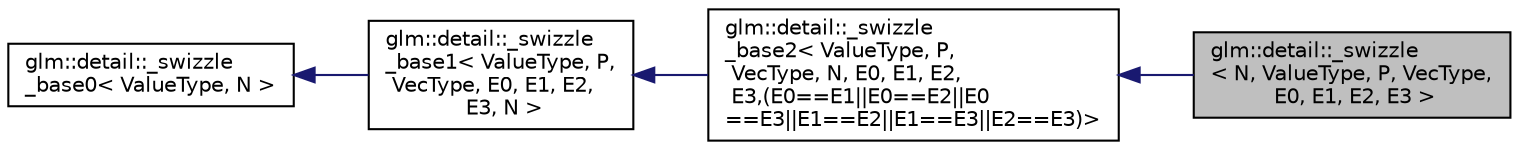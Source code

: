 digraph "glm::detail::_swizzle&lt; N, ValueType, P, VecType, E0, E1, E2, E3 &gt;"
{
  edge [fontname="Helvetica",fontsize="10",labelfontname="Helvetica",labelfontsize="10"];
  node [fontname="Helvetica",fontsize="10",shape=record];
  rankdir="LR";
  Node1 [label="glm::detail::_swizzle\l\< N, ValueType, P, VecType,\l E0, E1, E2, E3 \>",height=0.2,width=0.4,color="black", fillcolor="grey75", style="filled" fontcolor="black"];
  Node2 -> Node1 [dir="back",color="midnightblue",fontsize="10",style="solid"];
  Node2 [label="glm::detail::_swizzle\l_base2\< ValueType, P,\l VecType, N, E0, E1, E2,\l E3,(E0==E1\|\|E0==E2\|\|E0\l==E3\|\|E1==E2\|\|E1==E3\|\|E2==E3)\>",height=0.2,width=0.4,color="black", fillcolor="white", style="filled",URL="$structglm_1_1detail_1_1__swizzle__base2.html"];
  Node3 -> Node2 [dir="back",color="midnightblue",fontsize="10",style="solid"];
  Node3 [label="glm::detail::_swizzle\l_base1\< ValueType, P,\l VecType, E0, E1, E2,\l E3, N \>",height=0.2,width=0.4,color="black", fillcolor="white", style="filled",URL="$structglm_1_1detail_1_1__swizzle__base1.html"];
  Node4 -> Node3 [dir="back",color="midnightblue",fontsize="10",style="solid"];
  Node4 [label="glm::detail::_swizzle\l_base0\< ValueType, N \>",height=0.2,width=0.4,color="black", fillcolor="white", style="filled",URL="$structglm_1_1detail_1_1__swizzle__base0.html"];
}
